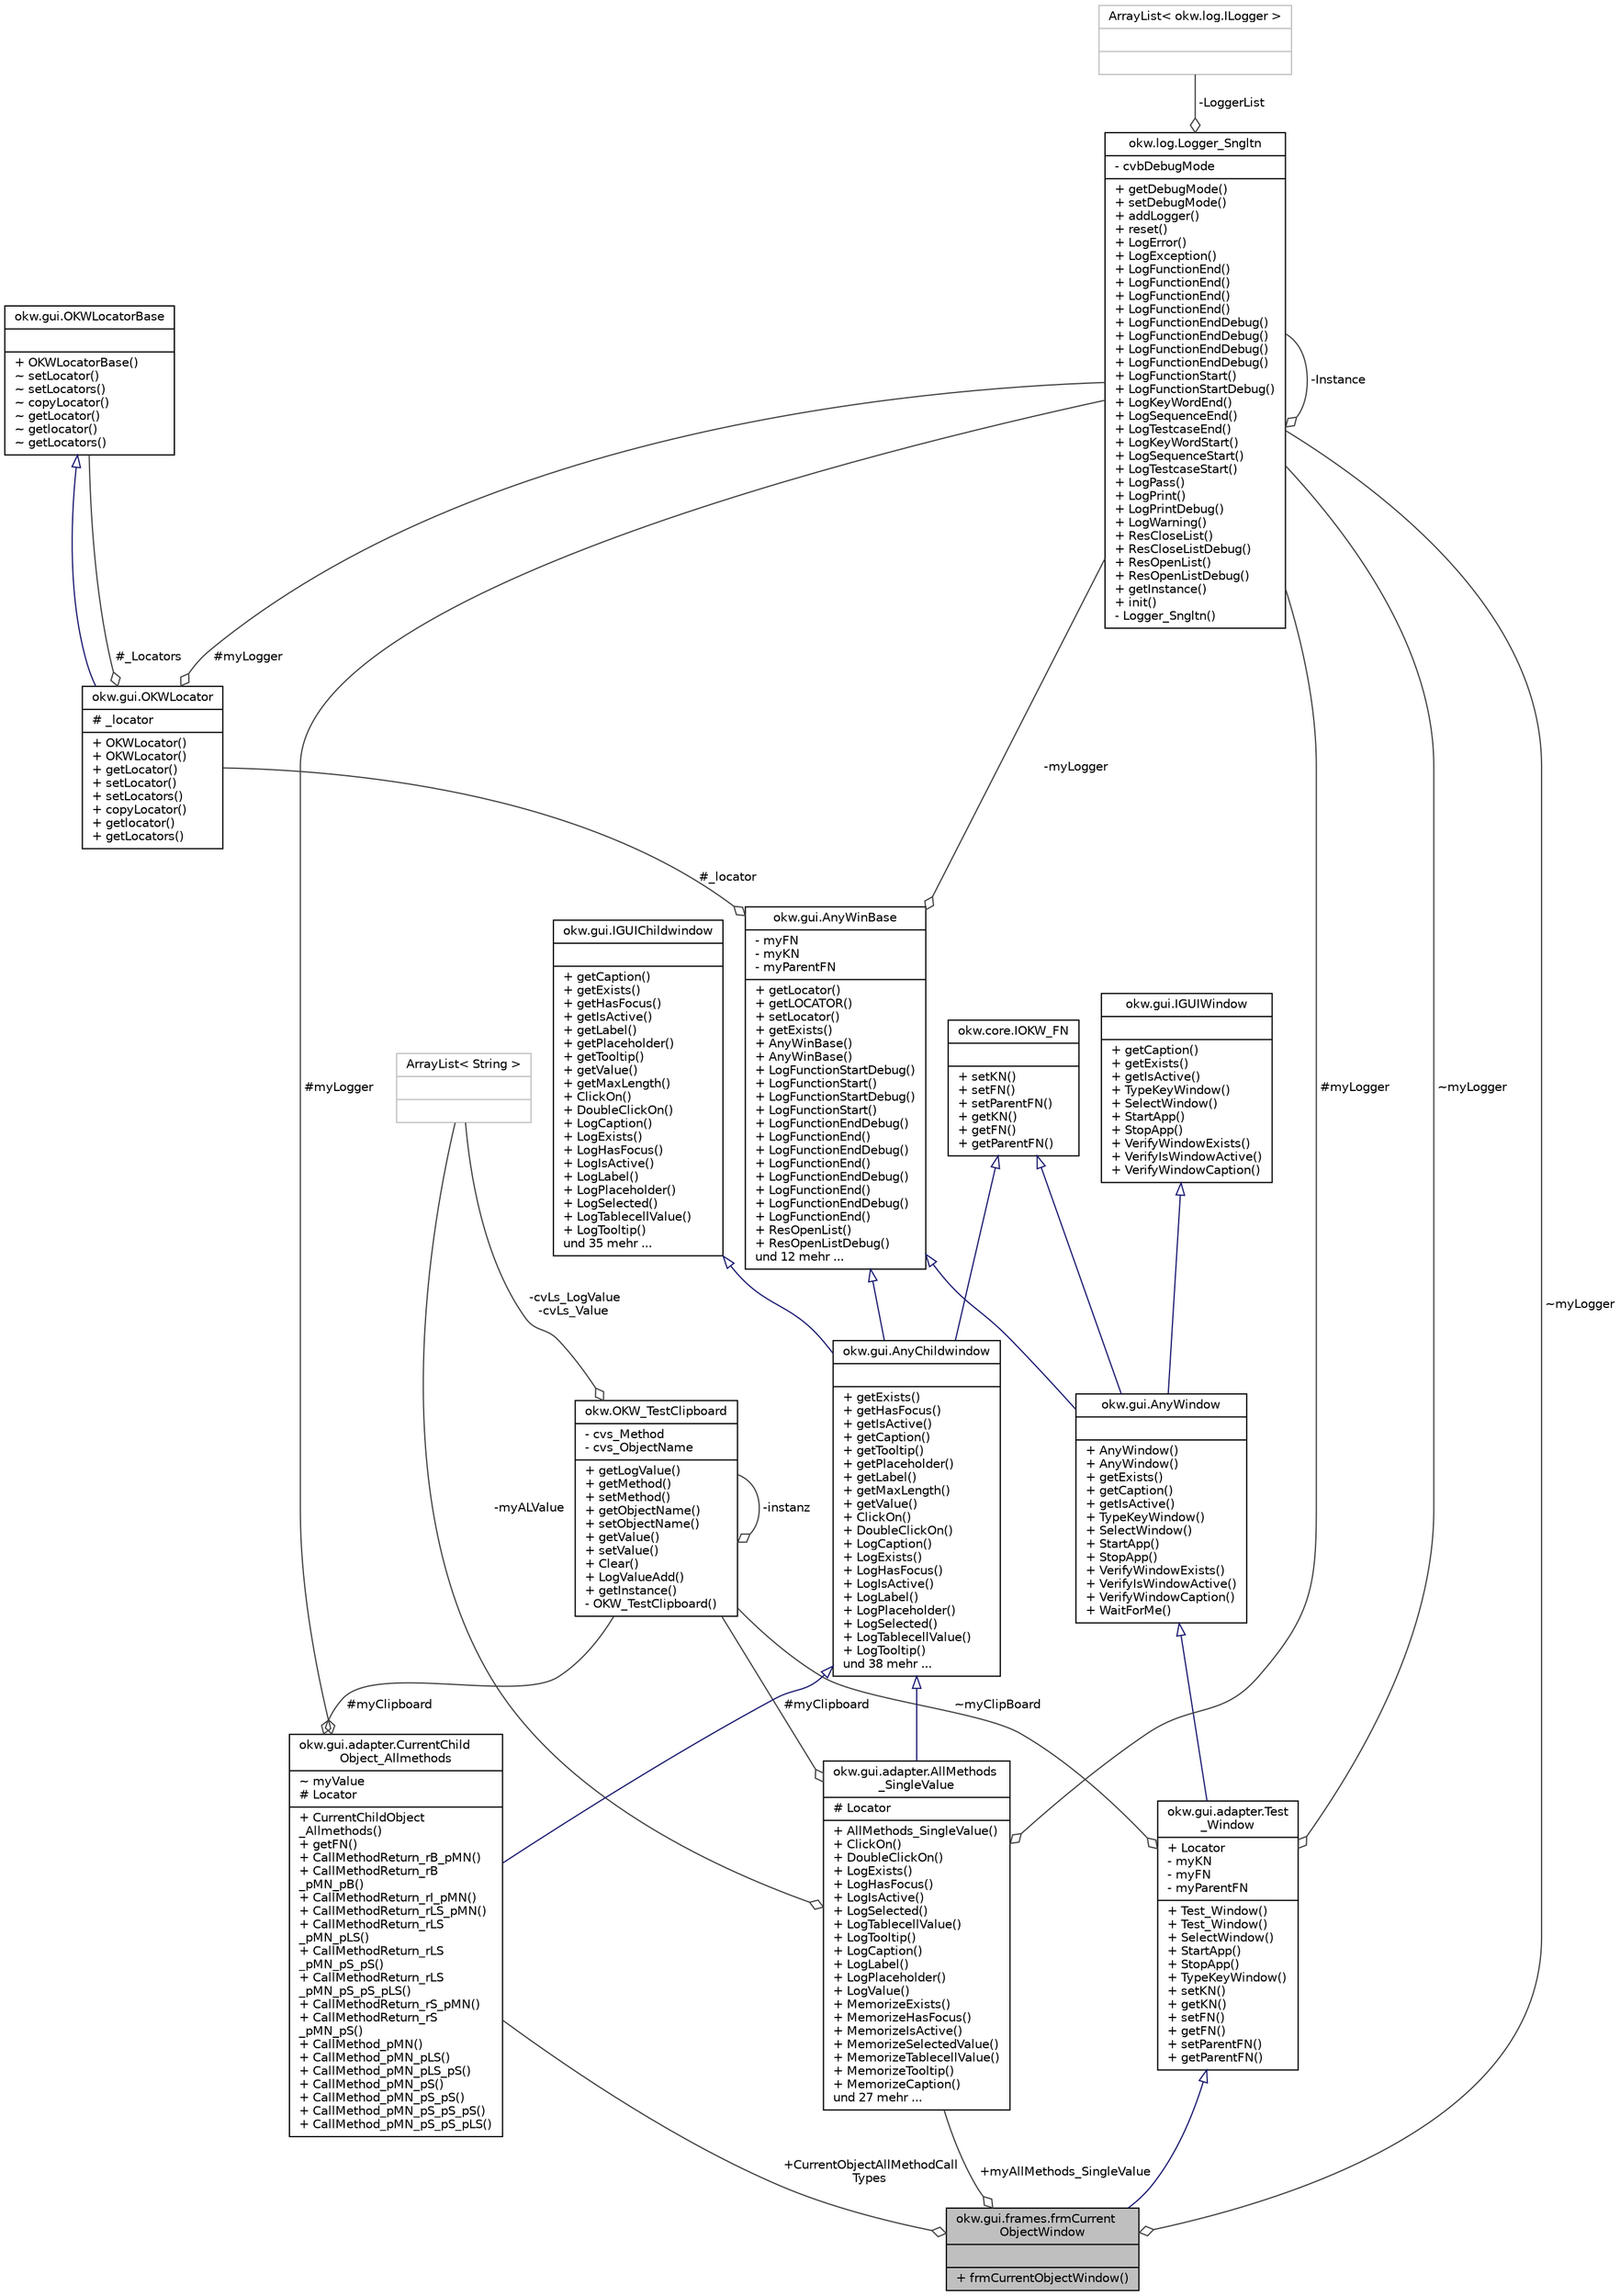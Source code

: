 digraph "okw.gui.frames.frmCurrentObjectWindow"
{
 // INTERACTIVE_SVG=YES
 // LATEX_PDF_SIZE
  edge [fontname="Helvetica",fontsize="10",labelfontname="Helvetica",labelfontsize="10"];
  node [fontname="Helvetica",fontsize="10",shape=record];
  Node6 [label="{okw.gui.frames.frmCurrent\lObjectWindow\n||+ frmCurrentObjectWindow()\l}",height=0.2,width=0.4,color="black", fillcolor="grey75", style="filled", fontcolor="black",tooltip=" "];
  Node7 -> Node6 [dir="back",color="midnightblue",fontsize="10",style="solid",arrowtail="onormal",fontname="Helvetica"];
  Node7 [label="{okw.gui.adapter.Test\l_Window\n|+ Locator\l- myKN\l- myFN\l- myParentFN\l|+ Test_Window()\l+ Test_Window()\l+ SelectWindow()\l+ StartApp()\l+ StopApp()\l+ TypeKeyWindow()\l+ setKN()\l+ getKN()\l+ setFN()\l+ getFN()\l+ setParentFN()\l+ getParentFN()\l}",height=0.2,width=0.4,color="black", fillcolor="white", style="filled",URL="$classokw_1_1gui_1_1adapter_1_1_test___window.html",tooltip=" "];
  Node8 -> Node7 [dir="back",color="midnightblue",fontsize="10",style="solid",arrowtail="onormal",fontname="Helvetica"];
  Node8 [label="{okw.gui.AnyWindow\n||+ AnyWindow()\l+ AnyWindow()\l+ getExists()\l+ getCaption()\l+ getIsActive()\l+ TypeKeyWindow()\l+ SelectWindow()\l+ StartApp()\l+ StopApp()\l+ VerifyWindowExists()\l+ VerifyIsWindowActive()\l+ VerifyWindowCaption()\l+ WaitForMe()\l}",height=0.2,width=0.4,color="black", fillcolor="white", style="filled",URL="$classokw_1_1gui_1_1_any_window.html",tooltip="Description of AnyWin."];
  Node9 -> Node8 [dir="back",color="midnightblue",fontsize="10",style="solid",arrowtail="onormal",fontname="Helvetica"];
  Node9 [label="{okw.gui.AnyWinBase\n|- myFN\l- myKN\l- myParentFN\l|+ getLocator()\l+ getLOCATOR()\l+ setLocator()\l+ getExists()\l+ AnyWinBase()\l+ AnyWinBase()\l+ LogFunctionStartDebug()\l+ LogFunctionStart()\l+ LogFunctionStartDebug()\l+ LogFunctionStart()\l+ LogFunctionEndDebug()\l+ LogFunctionEnd()\l+ LogFunctionEndDebug()\l+ LogFunctionEnd()\l+ LogFunctionEndDebug()\l+ LogFunctionEnd()\l+ LogFunctionEndDebug()\l+ LogFunctionEnd()\l+ ResOpenList()\l+ ResOpenListDebug()\lund 12 mehr ...\l}",height=0.2,width=0.4,color="black", fillcolor="white", style="filled",URL="$classokw_1_1gui_1_1_any_win_base.html",tooltip="Description of AnyWin."];
  Node10 -> Node9 [color="grey25",fontsize="10",style="solid",label=" #_locator" ,arrowhead="odiamond",fontname="Helvetica"];
  Node10 [label="{okw.gui.OKWLocator\n|# _locator\l|+ OKWLocator()\l+ OKWLocator()\l+ getLocator()\l+ setLocator()\l+ setLocators()\l+ copyLocator()\l+ getlocator()\l+ getLocators()\l}",height=0.2,width=0.4,color="black", fillcolor="white", style="filled",URL="$classokw_1_1gui_1_1_o_k_w_locator.html",tooltip=" "];
  Node11 -> Node10 [dir="back",color="midnightblue",fontsize="10",style="solid",arrowtail="onormal",fontname="Helvetica"];
  Node11 [label="{okw.gui.OKWLocatorBase\n||+ OKWLocatorBase()\l~ setLocator()\l~ setLocators()\l~ copyLocator()\l~ getLocator()\l~ getlocator()\l~ getLocators()\l}",height=0.2,width=0.4,color="black", fillcolor="white", style="filled",URL="$classokw_1_1gui_1_1_o_k_w_locator_base.html",tooltip=" "];
  Node11 -> Node10 [color="grey25",fontsize="10",style="solid",label=" #_Locators" ,arrowhead="odiamond",fontname="Helvetica"];
  Node12 -> Node10 [color="grey25",fontsize="10",style="solid",label=" #myLogger" ,arrowhead="odiamond",fontname="Helvetica"];
  Node12 [label="{okw.log.Logger_Sngltn\n|- cvbDebugMode\l|+ getDebugMode()\l+ setDebugMode()\l+ addLogger()\l+ reset()\l+ LogError()\l+ LogException()\l+ LogFunctionEnd()\l+ LogFunctionEnd()\l+ LogFunctionEnd()\l+ LogFunctionEnd()\l+ LogFunctionEndDebug()\l+ LogFunctionEndDebug()\l+ LogFunctionEndDebug()\l+ LogFunctionEndDebug()\l+ LogFunctionStart()\l+ LogFunctionStartDebug()\l+ LogKeyWordEnd()\l+ LogSequenceEnd()\l+ LogTestcaseEnd()\l+ LogKeyWordStart()\l+ LogSequenceStart()\l+ LogTestcaseStart()\l+ LogPass()\l+ LogPrint()\l+ LogPrintDebug()\l+ LogWarning()\l+ ResCloseList()\l+ ResCloseListDebug()\l+ ResOpenList()\l+ ResOpenListDebug()\l+ getInstance()\l+ init()\l- Logger_Sngltn()\l}",height=0.2,width=0.4,color="black", fillcolor="white", style="filled",URL="$classokw_1_1log_1_1_logger___sngltn.html",tooltip=" "];
  Node13 -> Node12 [color="grey25",fontsize="10",style="solid",label=" -LoggerList" ,arrowhead="odiamond",fontname="Helvetica"];
  Node13 [label="{ArrayList\< okw.log.ILogger \>\n||}",height=0.2,width=0.4,color="grey75", fillcolor="white", style="filled",tooltip=" "];
  Node12 -> Node12 [color="grey25",fontsize="10",style="solid",label=" -Instance" ,arrowhead="odiamond",fontname="Helvetica"];
  Node12 -> Node9 [color="grey25",fontsize="10",style="solid",label=" -myLogger" ,arrowhead="odiamond",fontname="Helvetica"];
  Node14 -> Node8 [dir="back",color="midnightblue",fontsize="10",style="solid",arrowtail="onormal",fontname="Helvetica"];
  Node14 [label="{okw.gui.IGUIWindow\n||+ getCaption()\l+ getExists()\l+ getIsActive()\l+ TypeKeyWindow()\l+ SelectWindow()\l+ StartApp()\l+ StopApp()\l+ VerifyWindowExists()\l+ VerifyIsWindowActive()\l+ VerifyWindowCaption()\l}",height=0.2,width=0.4,color="black", fillcolor="white", style="filled",URL="$interfaceokw_1_1gui_1_1_i_g_u_i_window.html",tooltip=" "];
  Node15 -> Node8 [dir="back",color="midnightblue",fontsize="10",style="solid",arrowtail="onormal",fontname="Helvetica"];
  Node15 [label="{okw.core.IOKW_FN\n||+ setKN()\l+ setFN()\l+ setParentFN()\l+ getKN()\l+ getFN()\l+ getParentFN()\l}",height=0.2,width=0.4,color="black", fillcolor="white", style="filled",URL="$interfaceokw_1_1core_1_1_i_o_k_w___f_n.html",tooltip=" "];
  Node16 -> Node7 [color="grey25",fontsize="10",style="solid",label=" ~myClipBoard" ,arrowhead="odiamond",fontname="Helvetica"];
  Node16 [label="{okw.OKW_TestClipboard\n|- cvs_Method\l- cvs_ObjectName\l|+ getLogValue()\l+ getMethod()\l+ setMethod()\l+ getObjectName()\l+ setObjectName()\l+ getValue()\l+ setValue()\l+ Clear()\l+ LogValueAdd()\l+ getInstance()\l- OKW_TestClipboard()\l}",height=0.2,width=0.4,color="black", fillcolor="white", style="filled",URL="$classokw_1_1_o_k_w___test_clipboard.html",tooltip=" "];
  Node17 -> Node16 [color="grey25",fontsize="10",style="solid",label=" -cvLs_LogValue\n-cvLs_Value" ,arrowhead="odiamond",fontname="Helvetica"];
  Node17 [label="{ArrayList\< String \>\n||}",height=0.2,width=0.4,color="grey75", fillcolor="white", style="filled",tooltip=" "];
  Node16 -> Node16 [color="grey25",fontsize="10",style="solid",label=" -instanz" ,arrowhead="odiamond",fontname="Helvetica"];
  Node12 -> Node7 [color="grey25",fontsize="10",style="solid",label=" ~myLogger" ,arrowhead="odiamond",fontname="Helvetica"];
  Node18 -> Node6 [color="grey25",fontsize="10",style="solid",label=" +myAllMethods_SingleValue" ,arrowhead="odiamond",fontname="Helvetica"];
  Node18 [label="{okw.gui.adapter.AllMethods\l_SingleValue\n|# Locator\l|+ AllMethods_SingleValue()\l+ ClickOn()\l+ DoubleClickOn()\l+ LogExists()\l+ LogHasFocus()\l+ LogIsActive()\l+ LogSelected()\l+ LogTablecellValue()\l+ LogTooltip()\l+ LogCaption()\l+ LogLabel()\l+ LogPlaceholder()\l+ LogValue()\l+ MemorizeExists()\l+ MemorizeHasFocus()\l+ MemorizeIsActive()\l+ MemorizeSelectedValue()\l+ MemorizeTablecellValue()\l+ MemorizeTooltip()\l+ MemorizeCaption()\lund 27 mehr ...\l}",height=0.2,width=0.4,color="black", fillcolor="white", style="filled",URL="$classokw_1_1gui_1_1adapter_1_1_all_methods___single_value.html",tooltip=" "];
  Node19 -> Node18 [dir="back",color="midnightblue",fontsize="10",style="solid",arrowtail="onormal",fontname="Helvetica"];
  Node19 [label="{okw.gui.AnyChildwindow\n||+ getExists()\l+ getHasFocus()\l+ getIsActive()\l+ getCaption()\l+ getTooltip()\l+ getPlaceholder()\l+ getLabel()\l+ getMaxLength()\l+ getValue()\l+ ClickOn()\l+ DoubleClickOn()\l+ LogCaption()\l+ LogExists()\l+ LogHasFocus()\l+ LogIsActive()\l+ LogLabel()\l+ LogPlaceholder()\l+ LogSelected()\l+ LogTablecellValue()\l+ LogTooltip()\lund 38 mehr ...\l}",height=0.2,width=0.4,color="black", fillcolor="white", style="filled",URL="$classokw_1_1gui_1_1_any_childwindow.html",tooltip=" "];
  Node9 -> Node19 [dir="back",color="midnightblue",fontsize="10",style="solid",arrowtail="onormal",fontname="Helvetica"];
  Node20 -> Node19 [dir="back",color="midnightblue",fontsize="10",style="solid",arrowtail="onormal",fontname="Helvetica"];
  Node20 [label="{okw.gui.IGUIChildwindow\n||+ getCaption()\l+ getExists()\l+ getHasFocus()\l+ getIsActive()\l+ getLabel()\l+ getPlaceholder()\l+ getTooltip()\l+ getValue()\l+ getMaxLength()\l+ ClickOn()\l+ DoubleClickOn()\l+ LogCaption()\l+ LogExists()\l+ LogHasFocus()\l+ LogIsActive()\l+ LogLabel()\l+ LogPlaceholder()\l+ LogSelected()\l+ LogTablecellValue()\l+ LogTooltip()\lund 35 mehr ...\l}",height=0.2,width=0.4,color="black", fillcolor="white", style="filled",URL="$interfaceokw_1_1gui_1_1_i_g_u_i_childwindow.html",tooltip=" "];
  Node15 -> Node19 [dir="back",color="midnightblue",fontsize="10",style="solid",arrowtail="onormal",fontname="Helvetica"];
  Node17 -> Node18 [color="grey25",fontsize="10",style="solid",label=" -myALValue" ,arrowhead="odiamond",fontname="Helvetica"];
  Node16 -> Node18 [color="grey25",fontsize="10",style="solid",label=" #myClipboard" ,arrowhead="odiamond",fontname="Helvetica"];
  Node12 -> Node18 [color="grey25",fontsize="10",style="solid",label=" #myLogger" ,arrowhead="odiamond",fontname="Helvetica"];
  Node21 -> Node6 [color="grey25",fontsize="10",style="solid",label=" +CurrentObjectAllMethodCall\lTypes" ,arrowhead="odiamond",fontname="Helvetica"];
  Node21 [label="{okw.gui.adapter.CurrentChild\lObject_Allmethods\n|~ myValue\l# Locator\l|+ CurrentChildObject\l_Allmethods()\l+ getFN()\l+ CallMethodReturn_rB_pMN()\l+ CallMethodReturn_rB\l_pMN_pB()\l+ CallMethodReturn_rI_pMN()\l+ CallMethodReturn_rLS_pMN()\l+ CallMethodReturn_rLS\l_pMN_pLS()\l+ CallMethodReturn_rLS\l_pMN_pS_pS()\l+ CallMethodReturn_rLS\l_pMN_pS_pS_pLS()\l+ CallMethodReturn_rS_pMN()\l+ CallMethodReturn_rS\l_pMN_pS()\l+ CallMethod_pMN()\l+ CallMethod_pMN_pLS()\l+ CallMethod_pMN_pLS_pS()\l+ CallMethod_pMN_pS()\l+ CallMethod_pMN_pS_pS()\l+ CallMethod_pMN_pS_pS_pS()\l+ CallMethod_pMN_pS_pS_pLS()\l}",height=0.2,width=0.4,color="black", fillcolor="white", style="filled",URL="$classokw_1_1gui_1_1adapter_1_1_current_child_object___allmethods.html",tooltip=" "];
  Node19 -> Node21 [dir="back",color="midnightblue",fontsize="10",style="solid",arrowtail="onormal",fontname="Helvetica"];
  Node16 -> Node21 [color="grey25",fontsize="10",style="solid",label=" #myClipboard" ,arrowhead="odiamond",fontname="Helvetica"];
  Node12 -> Node21 [color="grey25",fontsize="10",style="solid",label=" #myLogger" ,arrowhead="odiamond",fontname="Helvetica"];
  Node12 -> Node6 [color="grey25",fontsize="10",style="solid",label=" ~myLogger" ,arrowhead="odiamond",fontname="Helvetica"];
}
